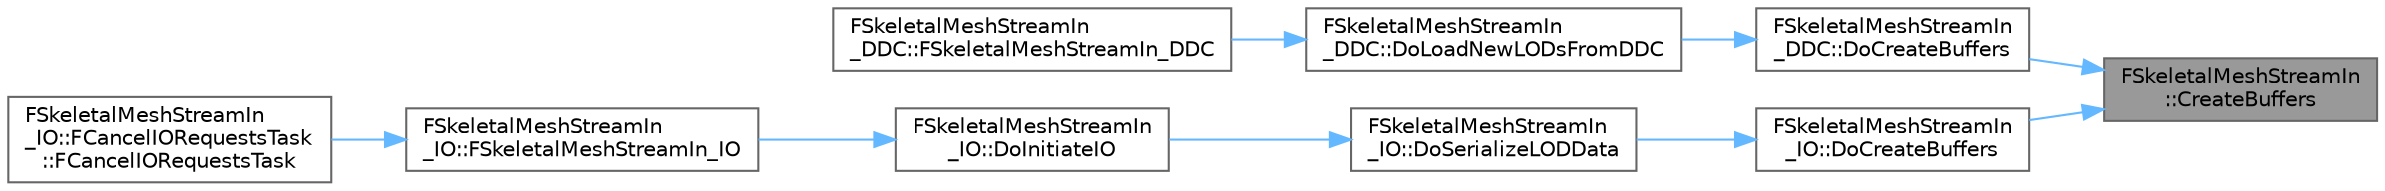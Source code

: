 digraph "FSkeletalMeshStreamIn::CreateBuffers"
{
 // INTERACTIVE_SVG=YES
 // LATEX_PDF_SIZE
  bgcolor="transparent";
  edge [fontname=Helvetica,fontsize=10,labelfontname=Helvetica,labelfontsize=10];
  node [fontname=Helvetica,fontsize=10,shape=box,height=0.2,width=0.4];
  rankdir="RL";
  Node1 [id="Node000001",label="FSkeletalMeshStreamIn\l::CreateBuffers",height=0.2,width=0.4,color="gray40", fillcolor="grey60", style="filled", fontcolor="black",tooltip="Create buffers with new LOD data."];
  Node1 -> Node2 [id="edge1_Node000001_Node000002",dir="back",color="steelblue1",style="solid",tooltip=" "];
  Node2 [id="Node000002",label="FSkeletalMeshStreamIn\l_DDC::DoCreateBuffers",height=0.2,width=0.4,color="grey40", fillcolor="white", style="filled",URL="$d7/d76/classFSkeletalMeshStreamIn__DDC.html#a7b483f58bd2ece2f2bf2a7ce2740e8bf",tooltip="Create RHI buffers for newly streamed-in LODs and queue a task to rename references on RT."];
  Node2 -> Node3 [id="edge2_Node000002_Node000003",dir="back",color="steelblue1",style="solid",tooltip=" "];
  Node3 [id="Node000003",label="FSkeletalMeshStreamIn\l_DDC::DoLoadNewLODsFromDDC",height=0.2,width=0.4,color="grey40", fillcolor="white", style="filled",URL="$d7/d76/classFSkeletalMeshStreamIn__DDC.html#a8b128a9551f913d76ae003b89c50ba16",tooltip="Load new LOD buffers from DDC and queue a task to create RHI buffers on RT."];
  Node3 -> Node4 [id="edge3_Node000003_Node000004",dir="back",color="steelblue1",style="solid",tooltip=" "];
  Node4 [id="Node000004",label="FSkeletalMeshStreamIn\l_DDC::FSkeletalMeshStreamIn_DDC",height=0.2,width=0.4,color="grey40", fillcolor="white", style="filled",URL="$d7/d76/classFSkeletalMeshStreamIn__DDC.html#a51e175b29c5dec46e8dd769f4d3370f1",tooltip=" "];
  Node1 -> Node5 [id="edge4_Node000001_Node000005",dir="back",color="steelblue1",style="solid",tooltip=" "];
  Node5 [id="Node000005",label="FSkeletalMeshStreamIn\l_IO::DoCreateBuffers",height=0.2,width=0.4,color="grey40", fillcolor="white", style="filled",URL="$d3/d9e/classFSkeletalMeshStreamIn__IO.html#a25770a432a5bbf815598734069d3cbf4",tooltip=" "];
  Node5 -> Node6 [id="edge5_Node000005_Node000006",dir="back",color="steelblue1",style="solid",tooltip=" "];
  Node6 [id="Node000006",label="FSkeletalMeshStreamIn\l_IO::DoSerializeLODData",height=0.2,width=0.4,color="grey40", fillcolor="white", style="filled",URL="$d3/d9e/classFSkeletalMeshStreamIn__IO.html#af42f54a31f05edb73b107f96607d63bb",tooltip=" "];
  Node6 -> Node7 [id="edge6_Node000006_Node000007",dir="back",color="steelblue1",style="solid",tooltip=" "];
  Node7 [id="Node000007",label="FSkeletalMeshStreamIn\l_IO::DoInitiateIO",height=0.2,width=0.4,color="grey40", fillcolor="white", style="filled",URL="$d3/d9e/classFSkeletalMeshStreamIn__IO.html#a564fa1e1f02f67f9d6c988f2ad95620a",tooltip=" "];
  Node7 -> Node8 [id="edge7_Node000007_Node000008",dir="back",color="steelblue1",style="solid",tooltip=" "];
  Node8 [id="Node000008",label="FSkeletalMeshStreamIn\l_IO::FSkeletalMeshStreamIn_IO",height=0.2,width=0.4,color="grey40", fillcolor="white", style="filled",URL="$d3/d9e/classFSkeletalMeshStreamIn__IO.html#ab65e0c785faceced6fca0ed663031e54",tooltip=" "];
  Node8 -> Node9 [id="edge8_Node000008_Node000009",dir="back",color="steelblue1",style="solid",tooltip=" "];
  Node9 [id="Node000009",label="FSkeletalMeshStreamIn\l_IO::FCancelIORequestsTask\l::FCancelIORequestsTask",height=0.2,width=0.4,color="grey40", fillcolor="white", style="filled",URL="$d1/dc2/classFSkeletalMeshStreamIn__IO_1_1FCancelIORequestsTask.html#a475ad53152ef5d73e9bda8b2d6a0d852",tooltip=" "];
}
